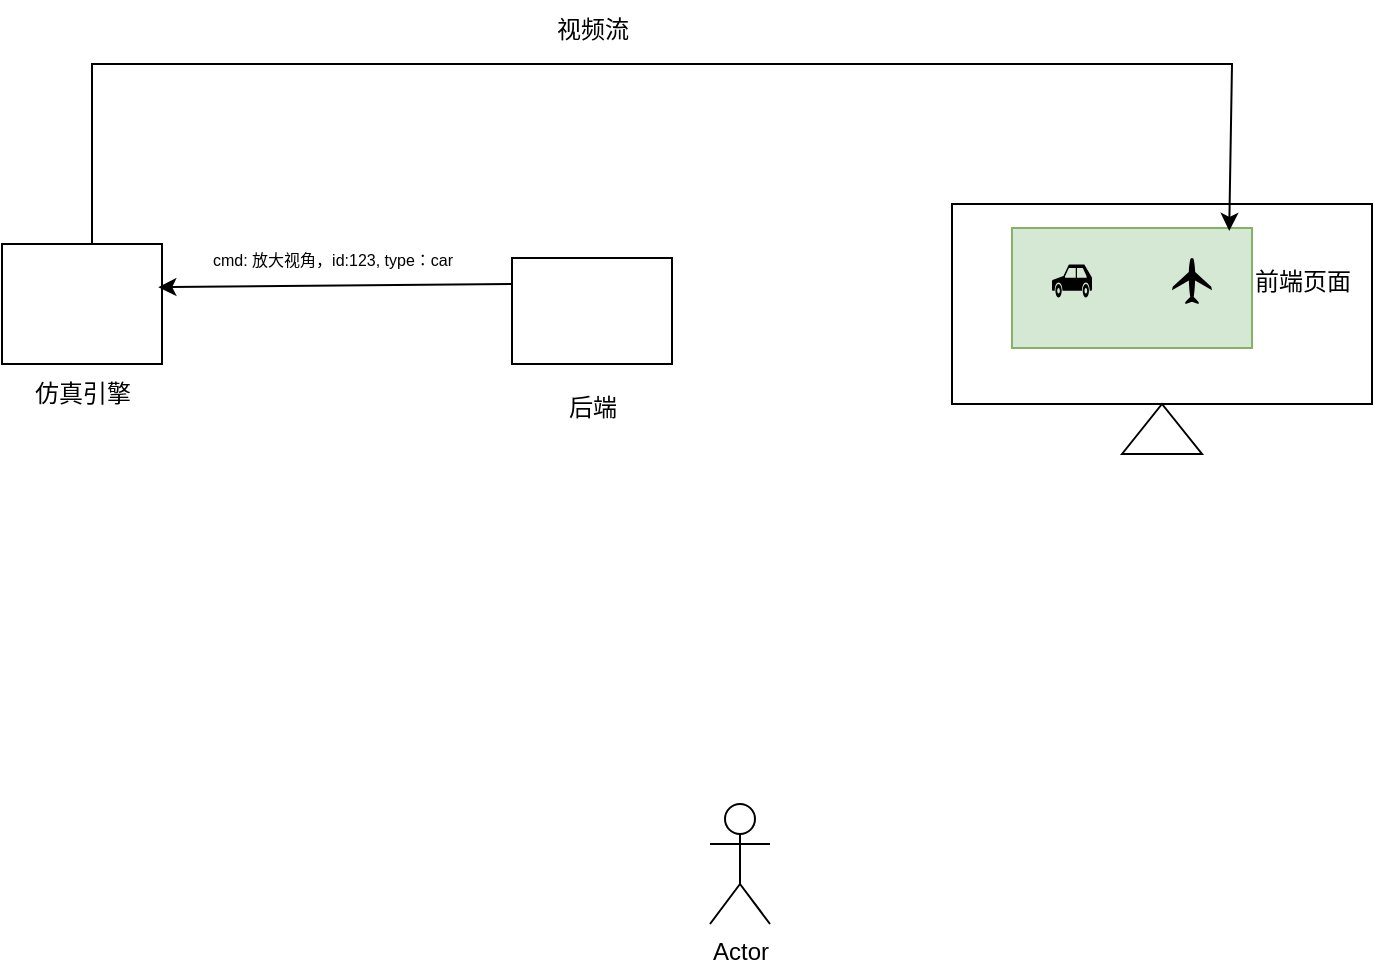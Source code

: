 <mxfile version="24.4.9" type="github">
  <diagram name="第 1 页" id="nvQce1N_u7E6IXuI6mkc">
    <mxGraphModel dx="1154" dy="656" grid="1" gridSize="10" guides="1" tooltips="1" connect="1" arrows="1" fold="1" page="1" pageScale="1" pageWidth="827" pageHeight="1169" math="0" shadow="0">
      <root>
        <mxCell id="0" />
        <mxCell id="1" parent="0" />
        <mxCell id="y5WzmukbtOXT9IDPHK0q-2" value="" style="rounded=0;whiteSpace=wrap;html=1;" vertex="1" parent="1">
          <mxGeometry x="520" y="170" width="210" height="100" as="geometry" />
        </mxCell>
        <mxCell id="y5WzmukbtOXT9IDPHK0q-3" value="" style="triangle;whiteSpace=wrap;html=1;rotation=-90;" vertex="1" parent="1">
          <mxGeometry x="612.5" y="262.5" width="25" height="40" as="geometry" />
        </mxCell>
        <mxCell id="y5WzmukbtOXT9IDPHK0q-4" value="" style="rounded=0;whiteSpace=wrap;html=1;fillColor=#d5e8d4;strokeColor=#82b366;" vertex="1" parent="1">
          <mxGeometry x="550" y="182" width="120" height="60" as="geometry" />
        </mxCell>
        <mxCell id="y5WzmukbtOXT9IDPHK0q-5" value="Actor" style="shape=umlActor;verticalLabelPosition=bottom;verticalAlign=top;html=1;outlineConnect=0;" vertex="1" parent="1">
          <mxGeometry x="399" y="470" width="30" height="60" as="geometry" />
        </mxCell>
        <mxCell id="y5WzmukbtOXT9IDPHK0q-6" value="前端页面" style="text;html=1;align=center;verticalAlign=middle;resizable=0;points=[];autosize=1;strokeColor=none;fillColor=none;" vertex="1" parent="1">
          <mxGeometry x="660" y="193.5" width="70" height="30" as="geometry" />
        </mxCell>
        <mxCell id="y5WzmukbtOXT9IDPHK0q-7" value="" style="rounded=0;whiteSpace=wrap;html=1;" vertex="1" parent="1">
          <mxGeometry x="300" y="197" width="80" height="53" as="geometry" />
        </mxCell>
        <mxCell id="y5WzmukbtOXT9IDPHK0q-8" value="" style="rounded=0;whiteSpace=wrap;html=1;" vertex="1" parent="1">
          <mxGeometry x="45" y="190" width="80" height="60" as="geometry" />
        </mxCell>
        <mxCell id="y5WzmukbtOXT9IDPHK0q-10" value="" style="shape=mxgraph.signs.transportation.car_3;html=1;pointerEvents=1;fillColor=#000000;strokeColor=none;verticalLabelPosition=bottom;verticalAlign=top;align=center;" vertex="1" parent="1">
          <mxGeometry x="570" y="200.25" width="20" height="16.5" as="geometry" />
        </mxCell>
        <mxCell id="y5WzmukbtOXT9IDPHK0q-12" value="" style="shape=mxgraph.signs.transportation.airplane_5;html=1;pointerEvents=1;fillColor=#000000;strokeColor=none;verticalLabelPosition=bottom;verticalAlign=top;align=center;" vertex="1" parent="1">
          <mxGeometry x="630" y="197" width="20" height="23" as="geometry" />
        </mxCell>
        <mxCell id="y5WzmukbtOXT9IDPHK0q-13" value="仿真引擎" style="text;html=1;align=center;verticalAlign=middle;resizable=0;points=[];autosize=1;strokeColor=none;fillColor=none;" vertex="1" parent="1">
          <mxGeometry x="50" y="250" width="70" height="30" as="geometry" />
        </mxCell>
        <mxCell id="y5WzmukbtOXT9IDPHK0q-14" value="" style="endArrow=classic;html=1;rounded=0;entryX=0.905;entryY=0.024;entryDx=0;entryDy=0;entryPerimeter=0;" edge="1" parent="1" target="y5WzmukbtOXT9IDPHK0q-4">
          <mxGeometry width="50" height="50" relative="1" as="geometry">
            <mxPoint x="90" y="190" as="sourcePoint" />
            <mxPoint x="140" y="140" as="targetPoint" />
            <Array as="points">
              <mxPoint x="90" y="100" />
              <mxPoint x="660" y="100" />
            </Array>
          </mxGeometry>
        </mxCell>
        <mxCell id="y5WzmukbtOXT9IDPHK0q-15" value="视频流" style="text;html=1;align=center;verticalAlign=middle;resizable=0;points=[];autosize=1;strokeColor=none;fillColor=none;" vertex="1" parent="1">
          <mxGeometry x="310" y="68" width="60" height="30" as="geometry" />
        </mxCell>
        <mxCell id="y5WzmukbtOXT9IDPHK0q-16" value="后端" style="text;html=1;align=center;verticalAlign=middle;resizable=0;points=[];autosize=1;strokeColor=none;fillColor=none;" vertex="1" parent="1">
          <mxGeometry x="315" y="257" width="50" height="30" as="geometry" />
        </mxCell>
        <mxCell id="y5WzmukbtOXT9IDPHK0q-17" value="" style="endArrow=classic;html=1;rounded=0;entryX=0.977;entryY=0.36;entryDx=0;entryDy=0;entryPerimeter=0;" edge="1" parent="1" target="y5WzmukbtOXT9IDPHK0q-8">
          <mxGeometry width="50" height="50" relative="1" as="geometry">
            <mxPoint x="300" y="210" as="sourcePoint" />
            <mxPoint x="350" y="160" as="targetPoint" />
          </mxGeometry>
        </mxCell>
        <mxCell id="y5WzmukbtOXT9IDPHK0q-19" value="&lt;font style=&quot;font-size: 8px;&quot;&gt;cmd: 放大视角，id:123, type：car&lt;/font&gt;" style="text;html=1;align=center;verticalAlign=middle;resizable=0;points=[];autosize=1;strokeColor=none;fillColor=none;" vertex="1" parent="1">
          <mxGeometry x="140" y="182" width="140" height="30" as="geometry" />
        </mxCell>
      </root>
    </mxGraphModel>
  </diagram>
</mxfile>
